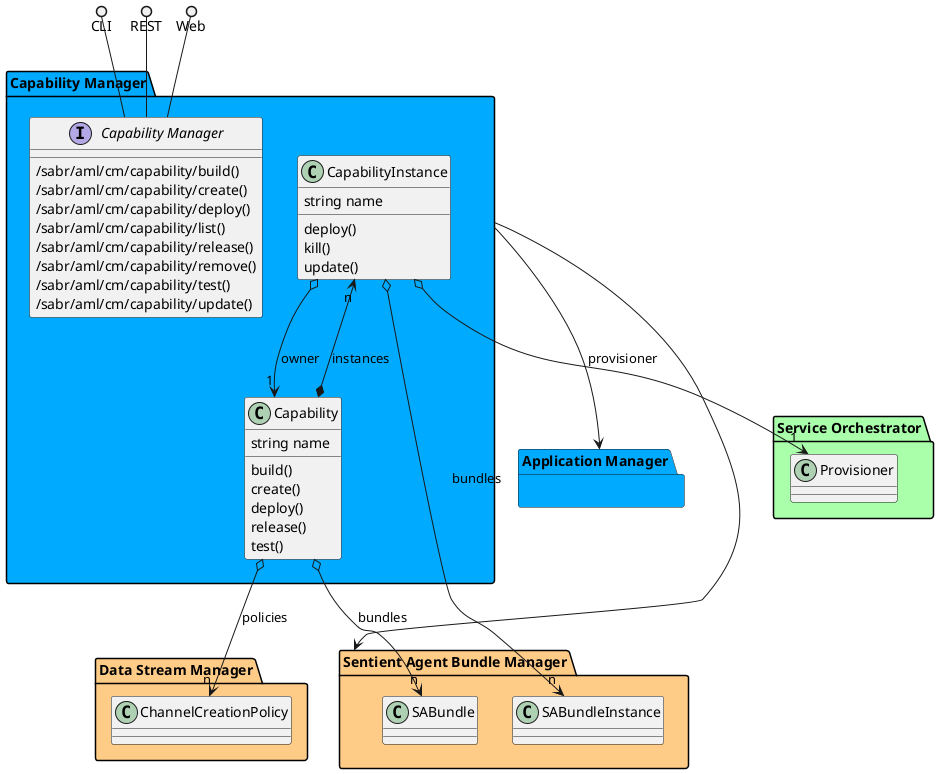 @startuml


package "Sentient Agent Bundle Manager" #ffcc88 {
    
        class SABundle {
        }
    
        class SABundleInstance {
        }
    }

package "Application Manager" #00aaff {
    }

package "Data Stream Manager" #ffcc88 {
    
        class ChannelCreationPolicy {
        }
    }

package "Capability Manager" #00aaff {
    
        class CapabilityInstance {
        }
    
        class Capability {
        }
    }

package "Service Orchestrator" #aaffaa {
    
        class Provisioner {
        }
    }


package "Capability Manager" #00aaff {

    interface "Capability Manager" as i {
            /sabr/aml/cm/capability/build()
            /sabr/aml/cm/capability/create()
            /sabr/aml/cm/capability/deploy()
            /sabr/aml/cm/capability/list()
            /sabr/aml/cm/capability/release()
            /sabr/aml/cm/capability/remove()
            /sabr/aml/cm/capability/test()
            /sabr/aml/cm/capability/update()
    
    }
}

CLI ()-- i
REST ()-- i
Web ()-- i

package "Capability Manager" #00aaff {
        class "Capability" {
                 string name
                             build()
                     create()
                     deploy()
                     release()
                     test()
            }
                Capability o--> "n" ChannelCreationPolicy : policies
                        Capability o--> "n" SABundle : bundles
                        Capability *--> "n" CapabilityInstance : instances
            
    
    class "CapabilityInstance" {
                 string name
                             deploy()
                     kill()
                     update()
            }
                CapabilityInstance o--> "n" SABundleInstance : bundles
                        CapabilityInstance o--> "1" Capability : owner
                        CapabilityInstance o--> "1" Provisioner : provisioner
            
    

}


    "Capability Manager" --> "Sentient Agent Bundle Manager"

    "Capability Manager" --> "Application Manager"


@enduml
